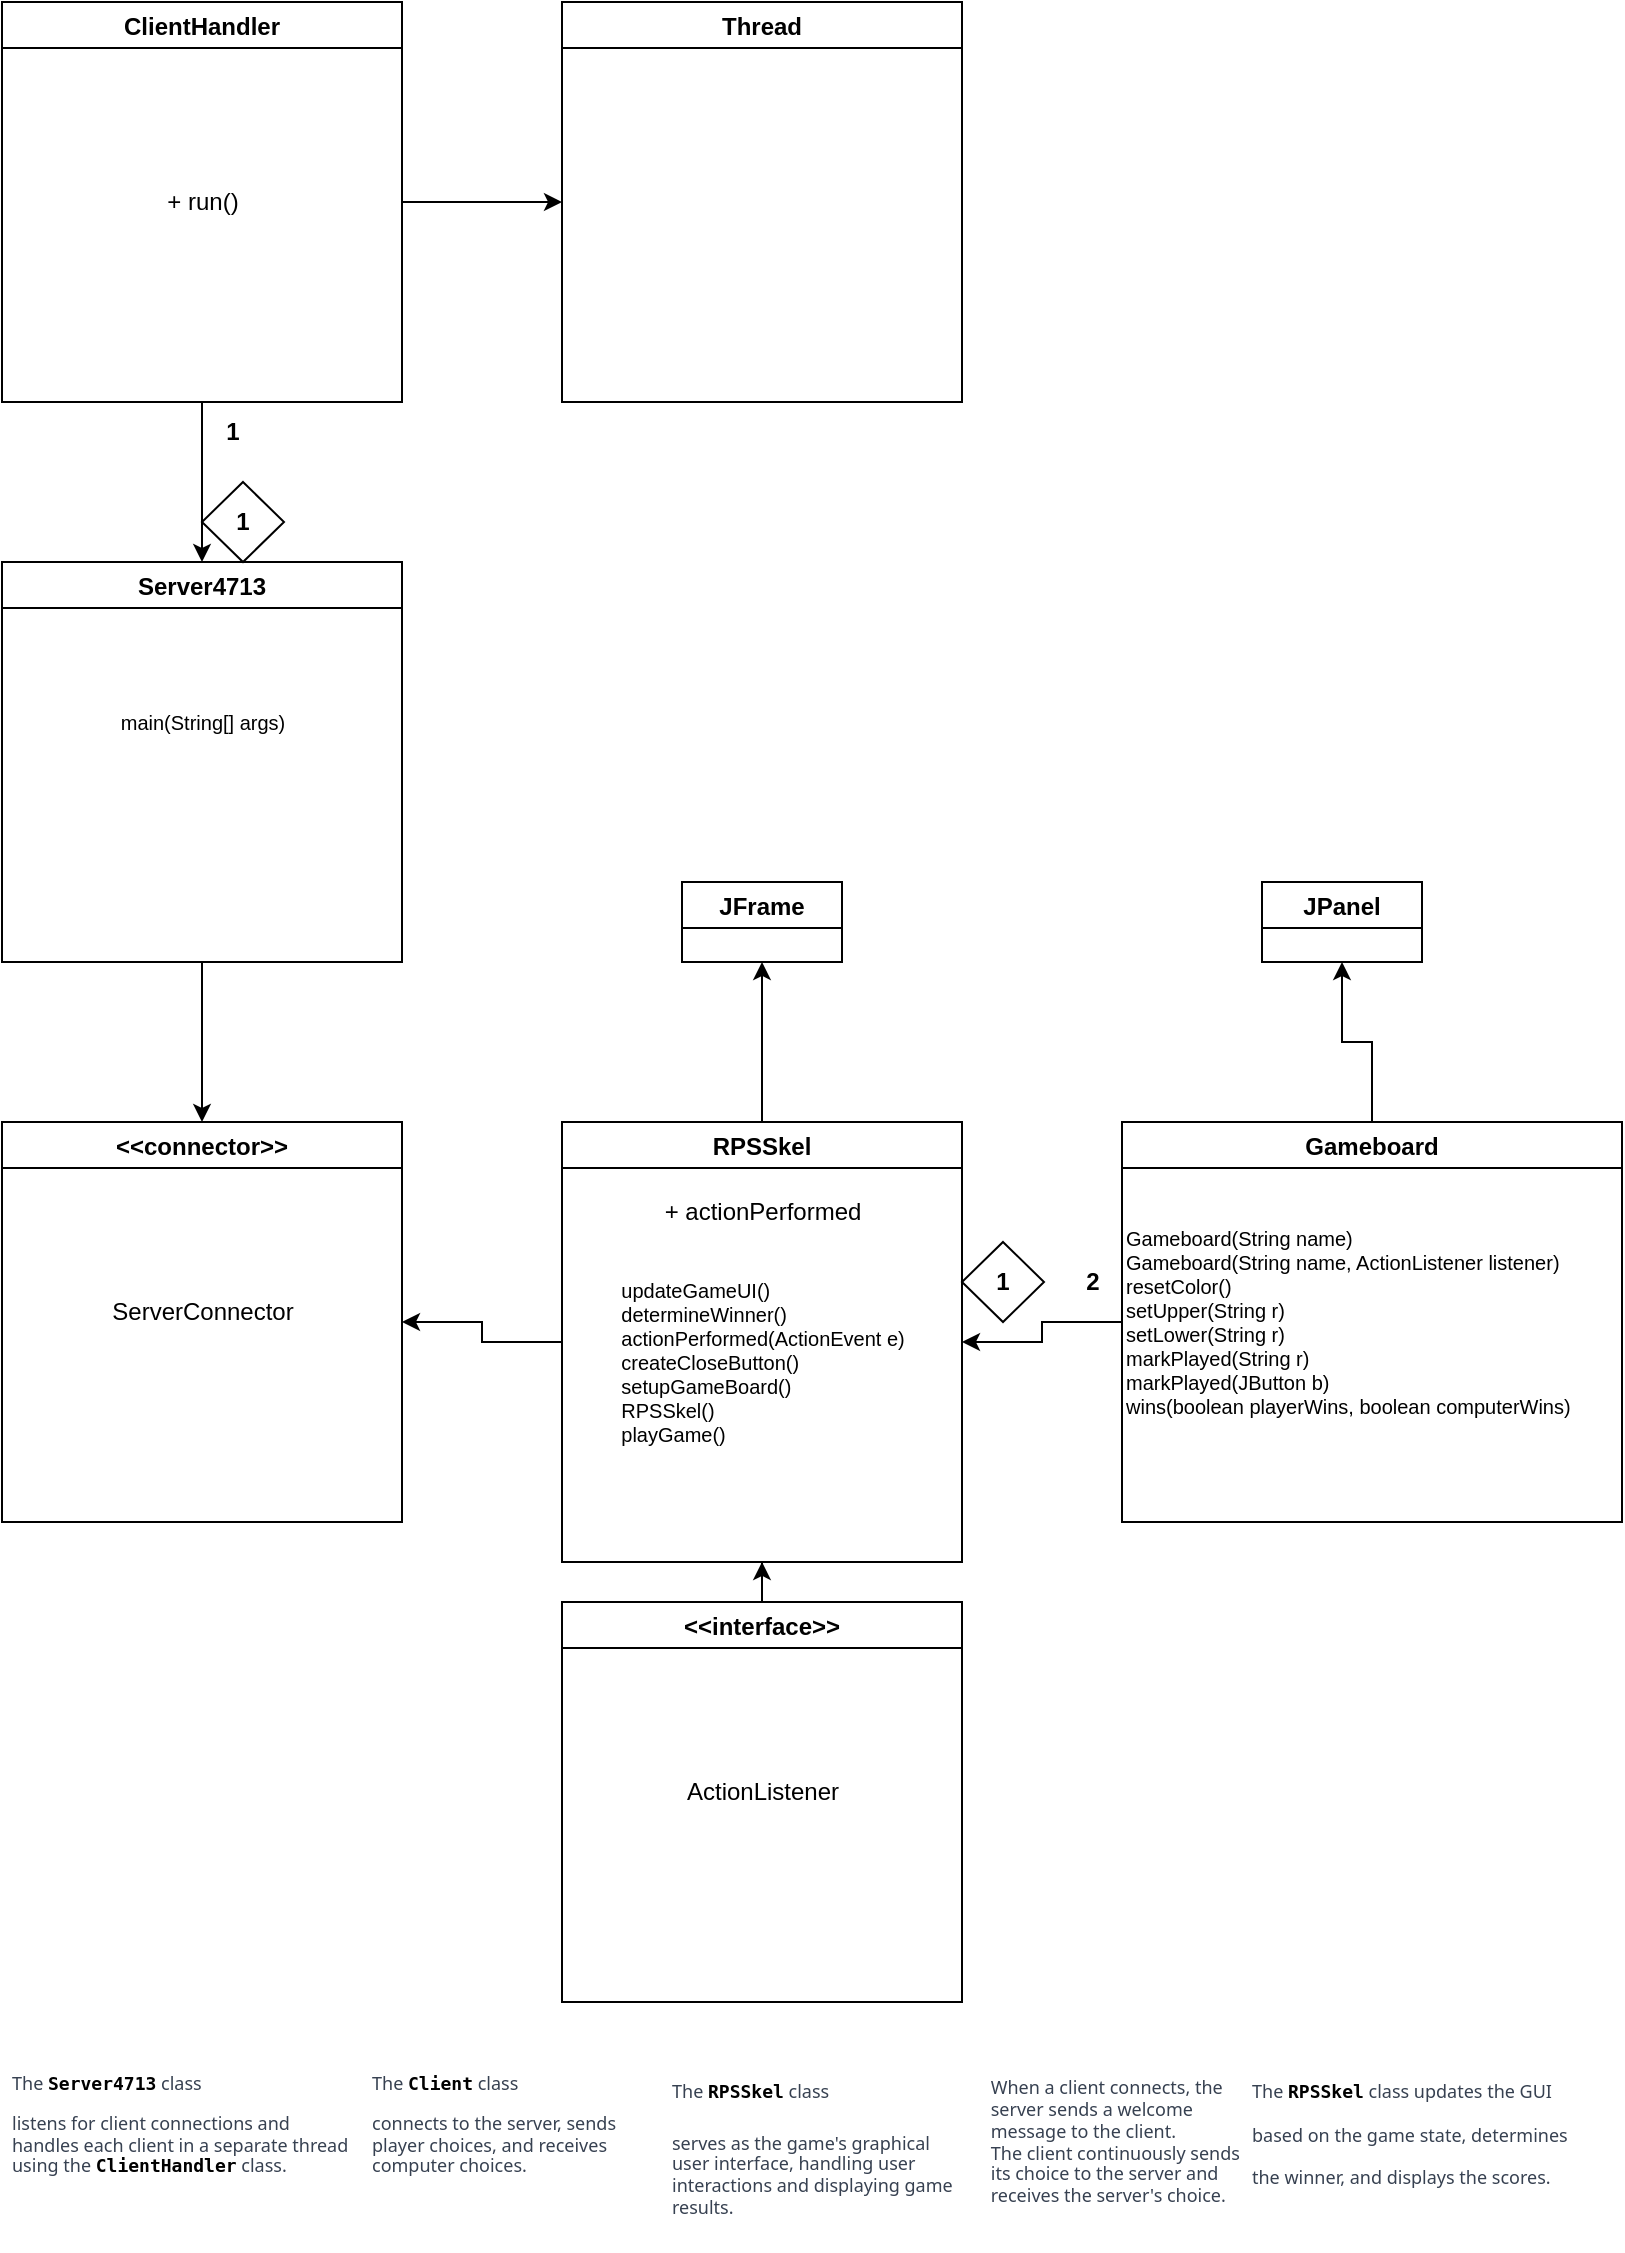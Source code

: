 <mxfile version="20.3.0" type="device"><diagram id="K0LV0kDDBSk3XUWq0PRI" name="Page-1"><mxGraphModel dx="1063" dy="1058" grid="1" gridSize="10" guides="1" tooltips="1" connect="1" arrows="1" fold="1" page="1" pageScale="1" pageWidth="827" pageHeight="1169" math="0" shadow="0"><root><mxCell id="0"/><mxCell id="1" parent="0"/><mxCell id="glj2MGF4Pk-HBYPdDIx9-5" value="JFrame" style="swimlane;" parent="1" vertex="1"><mxGeometry x="340" y="480" width="80" height="40" as="geometry"/></mxCell><mxCell id="glj2MGF4Pk-HBYPdDIx9-6" value="JPanel" style="swimlane;startSize=23;" parent="1" vertex="1"><mxGeometry x="630" y="480" width="80" height="40" as="geometry"/></mxCell><mxCell id="glj2MGF4Pk-HBYPdDIx9-8" style="edgeStyle=orthogonalEdgeStyle;rounded=0;orthogonalLoop=1;jettySize=auto;html=1;entryX=0.5;entryY=1;entryDx=0;entryDy=0;" parent="1" source="glj2MGF4Pk-HBYPdDIx9-7" target="glj2MGF4Pk-HBYPdDIx9-6" edge="1"><mxGeometry relative="1" as="geometry"><mxPoint x="660" y="530" as="targetPoint"/></mxGeometry></mxCell><mxCell id="glj2MGF4Pk-HBYPdDIx9-19" style="edgeStyle=orthogonalEdgeStyle;rounded=0;orthogonalLoop=1;jettySize=auto;html=1;entryX=1;entryY=0.5;entryDx=0;entryDy=0;" parent="1" source="glj2MGF4Pk-HBYPdDIx9-7" target="glj2MGF4Pk-HBYPdDIx9-9" edge="1"><mxGeometry relative="1" as="geometry"/></mxCell><mxCell id="glj2MGF4Pk-HBYPdDIx9-7" value="Gameboard" style="swimlane;" parent="1" vertex="1"><mxGeometry x="560" y="600" width="250" height="200" as="geometry"/></mxCell><mxCell id="NdLEXxpmdczOfcKe_Yld-11" value="&lt;div style=&quot;font-size: 10px;&quot;&gt;&lt;font style=&quot;font-size: 10px;&quot;&gt;Gameboard(String name)&lt;/font&gt;&lt;/div&gt;&lt;div style=&quot;font-size: 10px;&quot;&gt;&lt;font style=&quot;font-size: 10px;&quot;&gt;Gameboard(String name, ActionListener listener)&lt;/font&gt;&lt;/div&gt;&lt;div style=&quot;font-size: 10px;&quot;&gt;&lt;font style=&quot;font-size: 10px;&quot;&gt;resetColor()&lt;/font&gt;&lt;/div&gt;&lt;div style=&quot;font-size: 10px;&quot;&gt;&lt;font style=&quot;font-size: 10px;&quot;&gt;setUpper(String r)&lt;/font&gt;&lt;/div&gt;&lt;div style=&quot;font-size: 10px;&quot;&gt;&lt;font style=&quot;font-size: 10px;&quot;&gt;setLower(String r)&lt;/font&gt;&lt;/div&gt;&lt;div style=&quot;font-size: 10px;&quot;&gt;&lt;font style=&quot;font-size: 10px;&quot;&gt;markPlayed(String r)&lt;/font&gt;&lt;/div&gt;&lt;div style=&quot;font-size: 10px;&quot;&gt;&lt;font style=&quot;font-size: 10px;&quot;&gt;markPlayed(JButton b)&lt;/font&gt;&lt;/div&gt;&lt;div style=&quot;font-size: 10px;&quot;&gt;&lt;font style=&quot;font-size: 10px;&quot;&gt;wins(boolean playerWins, boolean computerWins)&lt;/font&gt;&lt;/div&gt;" style="text;html=1;align=left;verticalAlign=middle;resizable=0;points=[];autosize=1;strokeColor=none;fillColor=none;fontSize=9;fontFamily=Helvetica;" vertex="1" parent="glj2MGF4Pk-HBYPdDIx9-7"><mxGeometry y="45" width="250" height="110" as="geometry"/></mxCell><mxCell id="glj2MGF4Pk-HBYPdDIx9-11" style="edgeStyle=orthogonalEdgeStyle;rounded=0;orthogonalLoop=1;jettySize=auto;html=1;entryX=0.5;entryY=1;entryDx=0;entryDy=0;" parent="1" source="glj2MGF4Pk-HBYPdDIx9-9" target="glj2MGF4Pk-HBYPdDIx9-5" edge="1"><mxGeometry relative="1" as="geometry"/></mxCell><mxCell id="glj2MGF4Pk-HBYPdDIx9-16" style="edgeStyle=orthogonalEdgeStyle;rounded=0;orthogonalLoop=1;jettySize=auto;html=1;entryX=1;entryY=0.5;entryDx=0;entryDy=0;" parent="1" source="glj2MGF4Pk-HBYPdDIx9-9" target="glj2MGF4Pk-HBYPdDIx9-15" edge="1"><mxGeometry relative="1" as="geometry"/></mxCell><mxCell id="glj2MGF4Pk-HBYPdDIx9-9" value="RPSSkel" style="swimlane;" parent="1" vertex="1"><mxGeometry x="280" y="600" width="200" height="220" as="geometry"/></mxCell><mxCell id="glj2MGF4Pk-HBYPdDIx9-10" value="+ actionPerformed" style="text;html=1;align=center;verticalAlign=middle;resizable=0;points=[];autosize=1;strokeColor=none;fillColor=none;" parent="glj2MGF4Pk-HBYPdDIx9-9" vertex="1"><mxGeometry x="40" y="30" width="120" height="30" as="geometry"/></mxCell><mxCell id="NdLEXxpmdczOfcKe_Yld-14" value="&lt;div style=&quot;text-align: left;&quot;&gt;updateGameUI()&lt;/div&gt;&lt;div style=&quot;text-align: left;&quot;&gt;determineWinner()&lt;/div&gt;&lt;div style=&quot;text-align: left;&quot;&gt;actionPerformed(ActionEvent e)&lt;/div&gt;&lt;div style=&quot;text-align: left;&quot;&gt;createCloseButton()&lt;/div&gt;&lt;div style=&quot;text-align: left;&quot;&gt;setupGameBoard()&lt;/div&gt;&lt;div style=&quot;text-align: left;&quot;&gt;RPSSkel()&lt;/div&gt;&lt;div style=&quot;text-align: left;&quot;&gt;playGame()&lt;/div&gt;" style="text;html=1;align=center;verticalAlign=middle;resizable=0;points=[];autosize=1;strokeColor=none;fillColor=none;fontSize=10;fontFamily=Helvetica;" vertex="1" parent="glj2MGF4Pk-HBYPdDIx9-9"><mxGeometry x="15" y="70" width="170" height="100" as="geometry"/></mxCell><mxCell id="glj2MGF4Pk-HBYPdDIx9-14" style="edgeStyle=orthogonalEdgeStyle;rounded=0;orthogonalLoop=1;jettySize=auto;html=1;entryX=0.5;entryY=1;entryDx=0;entryDy=0;" parent="1" source="glj2MGF4Pk-HBYPdDIx9-12" target="glj2MGF4Pk-HBYPdDIx9-9" edge="1"><mxGeometry relative="1" as="geometry"/></mxCell><mxCell id="glj2MGF4Pk-HBYPdDIx9-12" value="&lt;&lt;interface&gt;&gt;" style="swimlane;" parent="1" vertex="1"><mxGeometry x="280" y="840" width="200" height="200" as="geometry"/></mxCell><mxCell id="glj2MGF4Pk-HBYPdDIx9-13" value="ActionListener" style="text;html=1;align=center;verticalAlign=middle;resizable=0;points=[];autosize=1;strokeColor=none;fillColor=none;" parent="glj2MGF4Pk-HBYPdDIx9-12" vertex="1"><mxGeometry x="50" y="80" width="100" height="30" as="geometry"/></mxCell><mxCell id="glj2MGF4Pk-HBYPdDIx9-15" value="&lt;&lt;connector&gt;&gt;" style="swimlane;" parent="1" vertex="1"><mxGeometry y="600" width="200" height="200" as="geometry"/></mxCell><mxCell id="glj2MGF4Pk-HBYPdDIx9-31" value="ServerConnector" style="text;html=1;align=center;verticalAlign=middle;resizable=0;points=[];autosize=1;strokeColor=none;fillColor=none;" parent="glj2MGF4Pk-HBYPdDIx9-15" vertex="1"><mxGeometry x="45" y="80" width="110" height="30" as="geometry"/></mxCell><mxCell id="glj2MGF4Pk-HBYPdDIx9-18" style="edgeStyle=orthogonalEdgeStyle;rounded=0;orthogonalLoop=1;jettySize=auto;html=1;entryX=0.5;entryY=0;entryDx=0;entryDy=0;" parent="1" source="glj2MGF4Pk-HBYPdDIx9-17" target="glj2MGF4Pk-HBYPdDIx9-15" edge="1"><mxGeometry relative="1" as="geometry"/></mxCell><mxCell id="glj2MGF4Pk-HBYPdDIx9-17" value="Server4713" style="swimlane;" parent="1" vertex="1"><mxGeometry y="320" width="200" height="200" as="geometry"/></mxCell><mxCell id="glj2MGF4Pk-HBYPdDIx9-24" style="edgeStyle=orthogonalEdgeStyle;rounded=0;orthogonalLoop=1;jettySize=auto;html=1;entryX=0;entryY=0.5;entryDx=0;entryDy=0;" parent="1" source="glj2MGF4Pk-HBYPdDIx9-20" target="glj2MGF4Pk-HBYPdDIx9-22" edge="1"><mxGeometry relative="1" as="geometry"/></mxCell><mxCell id="glj2MGF4Pk-HBYPdDIx9-29" style="edgeStyle=orthogonalEdgeStyle;rounded=0;orthogonalLoop=1;jettySize=auto;html=1;exitX=0.5;exitY=1;exitDx=0;exitDy=0;entryX=0.5;entryY=0;entryDx=0;entryDy=0;" parent="1" source="glj2MGF4Pk-HBYPdDIx9-20" target="glj2MGF4Pk-HBYPdDIx9-17" edge="1"><mxGeometry relative="1" as="geometry"/></mxCell><mxCell id="glj2MGF4Pk-HBYPdDIx9-20" value="ClientHandler" style="swimlane;" parent="1" vertex="1"><mxGeometry y="40" width="200" height="200" as="geometry"/></mxCell><mxCell id="glj2MGF4Pk-HBYPdDIx9-21" value="+ run()" style="text;html=1;align=center;verticalAlign=middle;resizable=0;points=[];autosize=1;strokeColor=none;fillColor=none;" parent="glj2MGF4Pk-HBYPdDIx9-20" vertex="1"><mxGeometry x="70" y="85" width="60" height="30" as="geometry"/></mxCell><mxCell id="glj2MGF4Pk-HBYPdDIx9-22" value="Thread" style="swimlane;" parent="1" vertex="1"><mxGeometry x="280" y="40" width="200" height="200" as="geometry"/></mxCell><mxCell id="glj2MGF4Pk-HBYPdDIx9-25" value="&lt;b&gt;1&lt;/b&gt;" style="rhombus;whiteSpace=wrap;html=1;" parent="1" vertex="1"><mxGeometry x="100" y="280" width="41" height="40" as="geometry"/></mxCell><mxCell id="glj2MGF4Pk-HBYPdDIx9-26" value="&lt;b&gt;1&lt;/b&gt;" style="rhombus;whiteSpace=wrap;html=1;" parent="1" vertex="1"><mxGeometry x="480" y="660" width="41" height="40" as="geometry"/></mxCell><mxCell id="glj2MGF4Pk-HBYPdDIx9-28" value="&lt;b&gt;2&lt;/b&gt;" style="text;html=1;align=center;verticalAlign=middle;resizable=0;points=[];autosize=1;strokeColor=none;fillColor=none;" parent="1" vertex="1"><mxGeometry x="530" y="665" width="30" height="30" as="geometry"/></mxCell><mxCell id="glj2MGF4Pk-HBYPdDIx9-30" value="&lt;b&gt;1&lt;/b&gt;" style="text;html=1;align=center;verticalAlign=middle;resizable=0;points=[];autosize=1;strokeColor=none;fillColor=none;" parent="1" vertex="1"><mxGeometry x="100" y="240" width="30" height="30" as="geometry"/></mxCell><mxCell id="NdLEXxpmdczOfcKe_Yld-3" value="&lt;h1 style=&quot;font-size: 9px;&quot;&gt;&lt;font style=&quot;font-size: 9px;&quot;&gt;&lt;span style=&quot;font-weight: 400; color: rgb(55, 65, 81); font-family: Söhne, ui-sans-serif, system-ui, -apple-system, &amp;quot;Segoe UI&amp;quot;, Roboto, Ubuntu, Cantarell, &amp;quot;Noto Sans&amp;quot;, sans-serif, &amp;quot;Helvetica Neue&amp;quot;, Arial, &amp;quot;Apple Color Emoji&amp;quot;, &amp;quot;Segoe UI Emoji&amp;quot;, &amp;quot;Segoe UI Symbol&amp;quot;, &amp;quot;Noto Color Emoji&amp;quot;; font-size: 9px;&quot;&gt;The&amp;nbsp;&lt;/span&gt;&lt;code style=&quot;color: var(--tw-prose-code); border: 0px solid rgb(217, 217, 227); box-sizing: border-box; --tw-border-spacing-x: 0; --tw-border-spacing-y: 0; --tw-translate-x: 0; --tw-translate-y: 0; --tw-rotate: 0; --tw-skew-x: 0; --tw-skew-y: 0; --tw-scale-x: 1; --tw-scale-y: 1; --tw-pan-x: ; --tw-pan-y: ; --tw-pinch-zoom: ; --tw-scroll-snap-strictness: proximity; --tw-gradient-from-position: ; --tw-gradient-via-position: ; --tw-gradient-to-position: ; --tw-ordinal: ; --tw-slashed-zero: ; --tw-numeric-figure: ; --tw-numeric-spacing: ; --tw-numeric-fraction: ; --tw-ring-inset: ; --tw-ring-offset-width: 0px; --tw-ring-offset-color: #fff; --tw-ring-color: rgba(69,89,164,0.5); --tw-ring-offset-shadow: 0 0 transparent; --tw-ring-shadow: 0 0 transparent; --tw-shadow: 0 0 transparent; --tw-shadow-colored: 0 0 transparent; --tw-blur: ; --tw-brightness: ; --tw-contrast: ; --tw-grayscale: ; --tw-hue-rotate: ; --tw-invert: ; --tw-saturate: ; --tw-sepia: ; --tw-drop-shadow: ; --tw-backdrop-blur: ; --tw-backdrop-brightness: ; --tw-backdrop-contrast: ; --tw-backdrop-grayscale: ; --tw-backdrop-hue-rotate: ; --tw-backdrop-invert: ; --tw-backdrop-opacity: ; --tw-backdrop-saturate: ; --tw-backdrop-sepia: ; margin-top: 1.25em; font-size: 9px; font-family: &amp;quot;Söhne Mono&amp;quot;, Monaco, &amp;quot;Andale Mono&amp;quot;, &amp;quot;Ubuntu Mono&amp;quot;, monospace !important;&quot;&gt;Server4713&lt;/code&gt;&lt;span style=&quot;font-weight: 400; color: rgb(55, 65, 81); font-family: Söhne, ui-sans-serif, system-ui, -apple-system, &amp;quot;Segoe UI&amp;quot;, Roboto, Ubuntu, Cantarell, &amp;quot;Noto Sans&amp;quot;, sans-serif, &amp;quot;Helvetica Neue&amp;quot;, Arial, &amp;quot;Apple Color Emoji&amp;quot;, &amp;quot;Segoe UI Emoji&amp;quot;, &amp;quot;Segoe UI Symbol&amp;quot;, &amp;quot;Noto Color Emoji&amp;quot;; font-size: 9px;&quot;&gt;&amp;nbsp;class&amp;nbsp;&lt;/span&gt;&lt;br style=&quot;font-size: 9px;&quot;&gt;&lt;/font&gt;&lt;/h1&gt;&lt;p style=&quot;font-size: 9px;&quot;&gt;&lt;font style=&quot;font-size: 9px;&quot;&gt;&lt;span style=&quot;color: rgb(55, 65, 81); font-family: Söhne, ui-sans-serif, system-ui, -apple-system, &amp;quot;Segoe UI&amp;quot;, Roboto, Ubuntu, Cantarell, &amp;quot;Noto Sans&amp;quot;, sans-serif, &amp;quot;Helvetica Neue&amp;quot;, Arial, &amp;quot;Apple Color Emoji&amp;quot;, &amp;quot;Segoe UI Emoji&amp;quot;, &amp;quot;Segoe UI Symbol&amp;quot;, &amp;quot;Noto Color Emoji&amp;quot;; font-size: 9px;&quot;&gt;listens for client connections and handles each client in a separate thread using the&amp;nbsp;&lt;/span&gt;&lt;code style=&quot;color: var(--tw-prose-code); border: 0px solid rgb(217, 217, 227); box-sizing: border-box; --tw-border-spacing-x: 0; --tw-border-spacing-y: 0; --tw-translate-x: 0; --tw-translate-y: 0; --tw-rotate: 0; --tw-skew-x: 0; --tw-skew-y: 0; --tw-scale-x: 1; --tw-scale-y: 1; --tw-pan-x: ; --tw-pan-y: ; --tw-pinch-zoom: ; --tw-scroll-snap-strictness: proximity; --tw-gradient-from-position: ; --tw-gradient-via-position: ; --tw-gradient-to-position: ; --tw-ordinal: ; --tw-slashed-zero: ; --tw-numeric-figure: ; --tw-numeric-spacing: ; --tw-numeric-fraction: ; --tw-ring-inset: ; --tw-ring-offset-width: 0px; --tw-ring-offset-color: #fff; --tw-ring-color: rgba(69,89,164,0.5); --tw-ring-offset-shadow: 0 0 transparent; --tw-ring-shadow: 0 0 transparent; --tw-shadow: 0 0 transparent; --tw-shadow-colored: 0 0 transparent; --tw-blur: ; --tw-brightness: ; --tw-contrast: ; --tw-grayscale: ; --tw-hue-rotate: ; --tw-invert: ; --tw-saturate: ; --tw-sepia: ; --tw-drop-shadow: ; --tw-backdrop-blur: ; --tw-backdrop-brightness: ; --tw-backdrop-contrast: ; --tw-backdrop-grayscale: ; --tw-backdrop-hue-rotate: ; --tw-backdrop-invert: ; --tw-backdrop-opacity: ; --tw-backdrop-saturate: ; --tw-backdrop-sepia: ; font-weight: 600; margin-bottom: 1.25em; font-size: 9px; font-family: &amp;quot;Söhne Mono&amp;quot;, Monaco, &amp;quot;Andale Mono&amp;quot;, &amp;quot;Ubuntu Mono&amp;quot;, monospace !important;&quot;&gt;ClientHandler&lt;/code&gt;&lt;span style=&quot;color: rgb(55, 65, 81); font-family: Söhne, ui-sans-serif, system-ui, -apple-system, &amp;quot;Segoe UI&amp;quot;, Roboto, Ubuntu, Cantarell, &amp;quot;Noto Sans&amp;quot;, sans-serif, &amp;quot;Helvetica Neue&amp;quot;, Arial, &amp;quot;Apple Color Emoji&amp;quot;, &amp;quot;Segoe UI Emoji&amp;quot;, &amp;quot;Segoe UI Symbol&amp;quot;, &amp;quot;Noto Color Emoji&amp;quot;; font-size: 9px;&quot;&gt;&amp;nbsp;class.&lt;/span&gt;&lt;/font&gt;&lt;br style=&quot;font-size: 9px;&quot;&gt;&lt;/p&gt;" style="text;html=1;strokeColor=none;fillColor=none;spacing=5;spacingTop=-20;whiteSpace=wrap;overflow=hidden;rounded=0;fontSize=9;" vertex="1" parent="1"><mxGeometry y="1080" width="180" height="50" as="geometry"/></mxCell><mxCell id="NdLEXxpmdczOfcKe_Yld-5" value="&lt;h1 style=&quot;font-size: 9px;&quot;&gt;&lt;font style=&quot;font-size: 9px;&quot;&gt;&lt;span style=&quot;font-weight: 400; color: rgb(55, 65, 81); font-family: Söhne, ui-sans-serif, system-ui, -apple-system, &amp;quot;Segoe UI&amp;quot;, Roboto, Ubuntu, Cantarell, &amp;quot;Noto Sans&amp;quot;, sans-serif, &amp;quot;Helvetica Neue&amp;quot;, Arial, &amp;quot;Apple Color Emoji&amp;quot;, &amp;quot;Segoe UI Emoji&amp;quot;, &amp;quot;Segoe UI Symbol&amp;quot;, &amp;quot;Noto Color Emoji&amp;quot;;&quot;&gt;The&amp;nbsp;&lt;/span&gt;&lt;code style=&quot;color: var(--tw-prose-code); border: 0px solid rgb(217, 217, 227); box-sizing: border-box; --tw-border-spacing-x: 0; --tw-border-spacing-y: 0; --tw-translate-x: 0; --tw-translate-y: 0; --tw-rotate: 0; --tw-skew-x: 0; --tw-skew-y: 0; --tw-scale-x: 1; --tw-scale-y: 1; --tw-pan-x: ; --tw-pan-y: ; --tw-pinch-zoom: ; --tw-scroll-snap-strictness: proximity; --tw-gradient-from-position: ; --tw-gradient-via-position: ; --tw-gradient-to-position: ; --tw-ordinal: ; --tw-slashed-zero: ; --tw-numeric-figure: ; --tw-numeric-spacing: ; --tw-numeric-fraction: ; --tw-ring-inset: ; --tw-ring-offset-width: 0px; --tw-ring-offset-color: #fff; --tw-ring-color: rgba(69,89,164,0.5); --tw-ring-offset-shadow: 0 0 transparent; --tw-ring-shadow: 0 0 transparent; --tw-shadow: 0 0 transparent; --tw-shadow-colored: 0 0 transparent; --tw-blur: ; --tw-brightness: ; --tw-contrast: ; --tw-grayscale: ; --tw-hue-rotate: ; --tw-invert: ; --tw-saturate: ; --tw-sepia: ; --tw-drop-shadow: ; --tw-backdrop-blur: ; --tw-backdrop-brightness: ; --tw-backdrop-contrast: ; --tw-backdrop-grayscale: ; --tw-backdrop-hue-rotate: ; --tw-backdrop-invert: ; --tw-backdrop-opacity: ; --tw-backdrop-saturate: ; --tw-backdrop-sepia: ; margin-top: 1.25em; margin-bottom: 1.25em; font-family: &amp;quot;Söhne Mono&amp;quot;, Monaco, &amp;quot;Andale Mono&amp;quot;, &amp;quot;Ubuntu Mono&amp;quot;, monospace !important;&quot;&gt;Client&lt;/code&gt;&lt;span style=&quot;font-weight: 400; color: rgb(55, 65, 81); font-family: Söhne, ui-sans-serif, system-ui, -apple-system, &amp;quot;Segoe UI&amp;quot;, Roboto, Ubuntu, Cantarell, &amp;quot;Noto Sans&amp;quot;, sans-serif, &amp;quot;Helvetica Neue&amp;quot;, Arial, &amp;quot;Apple Color Emoji&amp;quot;, &amp;quot;Segoe UI Emoji&amp;quot;, &amp;quot;Segoe UI Symbol&amp;quot;, &amp;quot;Noto Color Emoji&amp;quot;;&quot;&gt;&amp;nbsp;class&lt;/span&gt;&lt;br&gt;&lt;/font&gt;&lt;/h1&gt;&lt;p style=&quot;font-size: 9px;&quot;&gt;&lt;span style=&quot;color: rgb(55, 65, 81); font-family: Söhne, ui-sans-serif, system-ui, -apple-system, &amp;quot;Segoe UI&amp;quot;, Roboto, Ubuntu, Cantarell, &amp;quot;Noto Sans&amp;quot;, sans-serif, &amp;quot;Helvetica Neue&amp;quot;, Arial, &amp;quot;Apple Color Emoji&amp;quot;, &amp;quot;Segoe UI Emoji&amp;quot;, &amp;quot;Segoe UI Symbol&amp;quot;, &amp;quot;Noto Color Emoji&amp;quot;;&quot;&gt;&lt;font style=&quot;font-size: 9px;&quot;&gt;connects to the server, sends player choices, and receives computer choices.&lt;/font&gt;&lt;/span&gt;&lt;br&gt;&lt;/p&gt;" style="text;html=1;strokeColor=none;fillColor=none;spacing=5;spacingTop=-20;whiteSpace=wrap;overflow=hidden;rounded=0;fontFamily=Helvetica;fontSize=11;" vertex="1" parent="1"><mxGeometry x="180" y="1080" width="140" height="50" as="geometry"/></mxCell><mxCell id="NdLEXxpmdczOfcKe_Yld-7" value="&lt;h1&gt;&lt;font style=&quot;font-size: 9px;&quot;&gt;&lt;span style=&quot;font-weight: 400; color: rgb(55, 65, 81); font-family: Söhne, ui-sans-serif, system-ui, -apple-system, &amp;quot;Segoe UI&amp;quot;, Roboto, Ubuntu, Cantarell, &amp;quot;Noto Sans&amp;quot;, sans-serif, &amp;quot;Helvetica Neue&amp;quot;, Arial, &amp;quot;Apple Color Emoji&amp;quot;, &amp;quot;Segoe UI Emoji&amp;quot;, &amp;quot;Segoe UI Symbol&amp;quot;, &amp;quot;Noto Color Emoji&amp;quot;;&quot;&gt;The&amp;nbsp;&lt;/span&gt;&lt;code style=&quot;color: var(--tw-prose-code); border: 0px solid rgb(217, 217, 227); box-sizing: border-box; --tw-border-spacing-x: 0; --tw-border-spacing-y: 0; --tw-translate-x: 0; --tw-translate-y: 0; --tw-rotate: 0; --tw-skew-x: 0; --tw-skew-y: 0; --tw-scale-x: 1; --tw-scale-y: 1; --tw-pan-x: ; --tw-pan-y: ; --tw-pinch-zoom: ; --tw-scroll-snap-strictness: proximity; --tw-gradient-from-position: ; --tw-gradient-via-position: ; --tw-gradient-to-position: ; --tw-ordinal: ; --tw-slashed-zero: ; --tw-numeric-figure: ; --tw-numeric-spacing: ; --tw-numeric-fraction: ; --tw-ring-inset: ; --tw-ring-offset-width: 0px; --tw-ring-offset-color: #fff; --tw-ring-color: rgba(69,89,164,0.5); --tw-ring-offset-shadow: 0 0 transparent; --tw-ring-shadow: 0 0 transparent; --tw-shadow: 0 0 transparent; --tw-shadow-colored: 0 0 transparent; --tw-blur: ; --tw-brightness: ; --tw-contrast: ; --tw-grayscale: ; --tw-hue-rotate: ; --tw-invert: ; --tw-saturate: ; --tw-sepia: ; --tw-drop-shadow: ; --tw-backdrop-blur: ; --tw-backdrop-brightness: ; --tw-backdrop-contrast: ; --tw-backdrop-grayscale: ; --tw-backdrop-hue-rotate: ; --tw-backdrop-invert: ; --tw-backdrop-opacity: ; --tw-backdrop-saturate: ; --tw-backdrop-sepia: ; margin-top: 1.25em; margin-bottom: 1.25em; font-family: &amp;quot;Söhne Mono&amp;quot;, Monaco, &amp;quot;Andale Mono&amp;quot;, &amp;quot;Ubuntu Mono&amp;quot;, monospace !important;&quot;&gt;RPSSkel&lt;/code&gt;&lt;span style=&quot;font-weight: 400; color: rgb(55, 65, 81); font-family: Söhne, ui-sans-serif, system-ui, -apple-system, &amp;quot;Segoe UI&amp;quot;, Roboto, Ubuntu, Cantarell, &amp;quot;Noto Sans&amp;quot;, sans-serif, &amp;quot;Helvetica Neue&amp;quot;, Arial, &amp;quot;Apple Color Emoji&amp;quot;, &amp;quot;Segoe UI Emoji&amp;quot;, &amp;quot;Segoe UI Symbol&amp;quot;, &amp;quot;Noto Color Emoji&amp;quot;;&quot;&gt;&amp;nbsp;class&lt;/span&gt;&lt;br&gt;&lt;/font&gt;&lt;/h1&gt;&lt;p&gt;&lt;span style=&quot;color: rgb(55, 65, 81); font-family: Söhne, ui-sans-serif, system-ui, -apple-system, &amp;quot;Segoe UI&amp;quot;, Roboto, Ubuntu, Cantarell, &amp;quot;Noto Sans&amp;quot;, sans-serif, &amp;quot;Helvetica Neue&amp;quot;, Arial, &amp;quot;Apple Color Emoji&amp;quot;, &amp;quot;Segoe UI Emoji&amp;quot;, &amp;quot;Segoe UI Symbol&amp;quot;, &amp;quot;Noto Color Emoji&amp;quot;;&quot;&gt;serves as the game's graphical user interface, handling user interactions and displaying game results.&lt;/span&gt;&lt;br&gt;&lt;/p&gt;" style="text;html=1;strokeColor=none;fillColor=none;spacing=5;spacingTop=-20;whiteSpace=wrap;overflow=hidden;rounded=0;fontFamily=Helvetica;fontSize=9;" vertex="1" parent="1"><mxGeometry x="330" y="1070" width="150" height="80" as="geometry"/></mxCell><mxCell id="NdLEXxpmdczOfcKe_Yld-8" value="&lt;font style=&quot;font-size: 9px;&quot;&gt;&lt;br&gt;&lt;/font&gt;&lt;ul style=&quot;border: 0px solid rgb(217, 217, 227); box-sizing: border-box; --tw-border-spacing-x: 0; --tw-border-spacing-y: 0; --tw-translate-x: 0; --tw-translate-y: 0; --tw-rotate: 0; --tw-skew-x: 0; --tw-skew-y: 0; --tw-scale-x: 1; --tw-scale-y: 1; --tw-pan-x: ; --tw-pan-y: ; --tw-pinch-zoom: ; --tw-scroll-snap-strictness: proximity; --tw-gradient-from-position: ; --tw-gradient-via-position: ; --tw-gradient-to-position: ; --tw-ordinal: ; --tw-slashed-zero: ; --tw-numeric-figure: ; --tw-numeric-spacing: ; --tw-numeric-fraction: ; --tw-ring-inset: ; --tw-ring-offset-width: 0px; --tw-ring-offset-color: #fff; --tw-ring-color: rgba(69,89,164,0.5); --tw-ring-offset-shadow: 0 0 transparent; --tw-ring-shadow: 0 0 transparent; --tw-shadow: 0 0 transparent; --tw-shadow-colored: 0 0 transparent; --tw-blur: ; --tw-brightness: ; --tw-contrast: ; --tw-grayscale: ; --tw-hue-rotate: ; --tw-invert: ; --tw-saturate: ; --tw-sepia: ; --tw-drop-shadow: ; --tw-backdrop-blur: ; --tw-backdrop-brightness: ; --tw-backdrop-contrast: ; --tw-backdrop-grayscale: ; --tw-backdrop-hue-rotate: ; --tw-backdrop-invert: ; --tw-backdrop-opacity: ; --tw-backdrop-saturate: ; --tw-backdrop-sepia: ; list-style: disc; margin: 1.25em 0px; padding: 0px; display: flex; flex-direction: column; color: rgb(55, 65, 81); font-family: Söhne, ui-sans-serif, system-ui, -apple-system, &amp;quot;Segoe UI&amp;quot;, Roboto, Ubuntu, Cantarell, &amp;quot;Noto Sans&amp;quot;, sans-serif, &amp;quot;Helvetica Neue&amp;quot;, Arial, &amp;quot;Apple Color Emoji&amp;quot;, &amp;quot;Segoe UI Emoji&amp;quot;, &amp;quot;Segoe UI Symbol&amp;quot;, &amp;quot;Noto Color Emoji&amp;quot;; font-style: normal; font-variant-ligatures: normal; font-variant-caps: normal; font-weight: 400; letter-spacing: normal; orphans: 2; text-align: start; text-indent: 0px; text-transform: none; widows: 2; word-spacing: 0px; -webkit-text-stroke-width: 0px; text-decoration-thickness: initial; text-decoration-style: initial; text-decoration-color: initial;&quot;&gt;&lt;li style=&quot;border: 0px solid rgb(217, 217, 227); box-sizing: border-box; --tw-border-spacing-x: 0; --tw-border-spacing-y: 0; --tw-translate-x: 0; --tw-translate-y: 0; --tw-rotate: 0; --tw-skew-x: 0; --tw-skew-y: 0; --tw-scale-x: 1; --tw-scale-y: 1; --tw-pan-x: ; --tw-pan-y: ; --tw-pinch-zoom: ; --tw-scroll-snap-strictness: proximity; --tw-gradient-from-position: ; --tw-gradient-via-position: ; --tw-gradient-to-position: ; --tw-ordinal: ; --tw-slashed-zero: ; --tw-numeric-figure: ; --tw-numeric-spacing: ; --tw-numeric-fraction: ; --tw-ring-inset: ; --tw-ring-offset-width: 0px; --tw-ring-offset-color: #fff; --tw-ring-color: rgba(69,89,164,.5); --tw-ring-offset-shadow: 0 0 transparent; --tw-ring-shadow: 0 0 transparent; --tw-shadow: 0 0 transparent; --tw-shadow-colored: 0 0 transparent; --tw-blur: ; --tw-brightness: ; --tw-contrast: ; --tw-grayscale: ; --tw-hue-rotate: ; --tw-invert: ; --tw-saturate: ; --tw-sepia: ; --tw-drop-shadow: ; --tw-backdrop-blur: ; --tw-backdrop-brightness: ; --tw-backdrop-contrast: ; --tw-backdrop-grayscale: ; --tw-backdrop-hue-rotate: ; --tw-backdrop-invert: ; --tw-backdrop-opacity: ; --tw-backdrop-saturate: ; --tw-backdrop-sepia: ; margin: 0px; padding-left: 0.375em; display: block; min-height: 28px;&quot;&gt;&lt;font style=&quot;font-size: 9px;&quot;&gt;When a client connects, the server sends a welcome message to the client.&lt;/font&gt;&lt;/li&gt;&lt;li style=&quot;border: 0px solid rgb(217, 217, 227); box-sizing: border-box; --tw-border-spacing-x: 0; --tw-border-spacing-y: 0; --tw-translate-x: 0; --tw-translate-y: 0; --tw-rotate: 0; --tw-skew-x: 0; --tw-skew-y: 0; --tw-scale-x: 1; --tw-scale-y: 1; --tw-pan-x: ; --tw-pan-y: ; --tw-pinch-zoom: ; --tw-scroll-snap-strictness: proximity; --tw-gradient-from-position: ; --tw-gradient-via-position: ; --tw-gradient-to-position: ; --tw-ordinal: ; --tw-slashed-zero: ; --tw-numeric-figure: ; --tw-numeric-spacing: ; --tw-numeric-fraction: ; --tw-ring-inset: ; --tw-ring-offset-width: 0px; --tw-ring-offset-color: #fff; --tw-ring-color: rgba(69,89,164,.5); --tw-ring-offset-shadow: 0 0 transparent; --tw-ring-shadow: 0 0 transparent; --tw-shadow: 0 0 transparent; --tw-shadow-colored: 0 0 transparent; --tw-blur: ; --tw-brightness: ; --tw-contrast: ; --tw-grayscale: ; --tw-hue-rotate: ; --tw-invert: ; --tw-saturate: ; --tw-sepia: ; --tw-drop-shadow: ; --tw-backdrop-blur: ; --tw-backdrop-brightness: ; --tw-backdrop-contrast: ; --tw-backdrop-grayscale: ; --tw-backdrop-hue-rotate: ; --tw-backdrop-invert: ; --tw-backdrop-opacity: ; --tw-backdrop-saturate: ; --tw-backdrop-sepia: ; margin: 0px; padding-left: 0.375em; display: block; min-height: 28px;&quot;&gt;&lt;font style=&quot;font-size: 9px;&quot;&gt;The client continuously sends its choice to the server and receives the server's choice.&lt;/font&gt;&lt;/li&gt;&lt;/ul&gt;&lt;font style=&quot;font-size: 9px;&quot;&gt;&lt;br&gt;&lt;/font&gt;" style="text;html=1;strokeColor=none;fillColor=none;align=center;verticalAlign=middle;whiteSpace=wrap;rounded=0;fontFamily=Helvetica;fontSize=9;" vertex="1" parent="1"><mxGeometry x="490" y="1095" width="130" height="30" as="geometry"/></mxCell><mxCell id="NdLEXxpmdczOfcKe_Yld-10" value="&lt;h1&gt;&lt;span style=&quot;color: rgb(55, 65, 81); font-family: Söhne, ui-sans-serif, system-ui, -apple-system, &amp;quot;Segoe UI&amp;quot;, Roboto, Ubuntu, Cantarell, &amp;quot;Noto Sans&amp;quot;, sans-serif, &amp;quot;Helvetica Neue&amp;quot;, Arial, &amp;quot;Apple Color Emoji&amp;quot;, &amp;quot;Segoe UI Emoji&amp;quot;, &amp;quot;Segoe UI Symbol&amp;quot;, &amp;quot;Noto Color Emoji&amp;quot;; font-size: 9px; font-weight: 400;&quot;&gt;The &lt;/span&gt;&lt;code style=&quot;border: 0px solid rgb(217, 217, 227); box-sizing: border-box; --tw-border-spacing-x: 0; --tw-border-spacing-y: 0; --tw-translate-x: 0; --tw-translate-y: 0; --tw-rotate: 0; --tw-skew-x: 0; --tw-skew-y: 0; --tw-scale-x: 1; --tw-scale-y: 1; --tw-pan-x: ; --tw-pan-y: ; --tw-pinch-zoom: ; --tw-scroll-snap-strictness: proximity; --tw-gradient-from-position: ; --tw-gradient-via-position: ; --tw-gradient-to-position: ; --tw-ordinal: ; --tw-slashed-zero: ; --tw-numeric-figure: ; --tw-numeric-spacing: ; --tw-numeric-fraction: ; --tw-ring-inset: ; --tw-ring-offset-width: 0px; --tw-ring-offset-color: #fff; --tw-ring-color: rgba(69,89,164,0.5); --tw-ring-offset-shadow: 0 0 transparent; --tw-ring-shadow: 0 0 transparent; --tw-shadow: 0 0 transparent; --tw-shadow-colored: 0 0 transparent; --tw-blur: ; --tw-brightness: ; --tw-contrast: ; --tw-grayscale: ; --tw-hue-rotate: ; --tw-invert: ; --tw-saturate: ; --tw-sepia: ; --tw-drop-shadow: ; --tw-backdrop-blur: ; --tw-backdrop-brightness: ; --tw-backdrop-contrast: ; --tw-backdrop-grayscale: ; --tw-backdrop-hue-rotate: ; --tw-backdrop-invert: ; --tw-backdrop-opacity: ; --tw-backdrop-saturate: ; --tw-backdrop-sepia: ; font-size: 9px; color: var(--tw-prose-code); margin-top: 1.25em; margin-bottom: 1.25em; font-family: &amp;quot;Söhne Mono&amp;quot;, Monaco, &amp;quot;Andale Mono&amp;quot;, &amp;quot;Ubuntu Mono&amp;quot;, monospace !important;&quot;&gt;RPSSkel&lt;/code&gt;&lt;span style=&quot;color: rgb(55, 65, 81); font-family: Söhne, ui-sans-serif, system-ui, -apple-system, &amp;quot;Segoe UI&amp;quot;, Roboto, Ubuntu, Cantarell, &amp;quot;Noto Sans&amp;quot;, sans-serif, &amp;quot;Helvetica Neue&amp;quot;, Arial, &amp;quot;Apple Color Emoji&amp;quot;, &amp;quot;Segoe UI Emoji&amp;quot;, &amp;quot;Segoe UI Symbol&amp;quot;, &amp;quot;Noto Color Emoji&amp;quot;; font-size: 9px; font-weight: 400;&quot;&gt; class updates the GUI based on the game state, determines the winner, and displays the scores.&lt;/span&gt;&lt;br&gt;&lt;/h1&gt;" style="text;html=1;strokeColor=none;fillColor=none;spacing=5;spacingTop=-20;whiteSpace=wrap;overflow=hidden;rounded=0;fontFamily=Helvetica;fontSize=9;" vertex="1" parent="1"><mxGeometry x="620" y="1070" width="170" height="80" as="geometry"/></mxCell><mxCell id="NdLEXxpmdczOfcKe_Yld-12" value="main(String[] args)" style="text;html=1;align=center;verticalAlign=middle;resizable=0;points=[];autosize=1;strokeColor=none;fillColor=none;fontSize=10;fontFamily=Helvetica;" vertex="1" parent="1"><mxGeometry x="45" y="385" width="110" height="30" as="geometry"/></mxCell></root></mxGraphModel></diagram></mxfile>